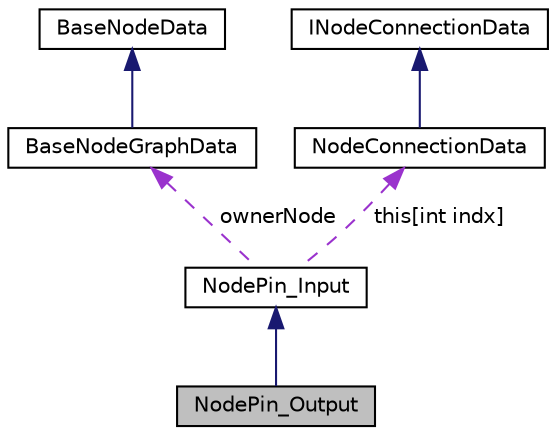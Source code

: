 digraph "NodePin_Output"
{
 // LATEX_PDF_SIZE
  edge [fontname="Helvetica",fontsize="10",labelfontname="Helvetica",labelfontsize="10"];
  node [fontname="Helvetica",fontsize="10",shape=record];
  Node1 [label="NodePin_Output",height=0.2,width=0.4,color="black", fillcolor="grey75", style="filled", fontcolor="black",tooltip=" "];
  Node2 -> Node1 [dir="back",color="midnightblue",fontsize="10",style="solid",fontname="Helvetica"];
  Node2 [label="NodePin_Input",height=0.2,width=0.4,color="black", fillcolor="white", style="filled",URL="$class_node_pin___input.html",tooltip=" "];
  Node3 -> Node2 [dir="back",color="darkorchid3",fontsize="10",style="dashed",label=" ownerNode" ,fontname="Helvetica"];
  Node3 [label="BaseNodeGraphData",height=0.2,width=0.4,color="black", fillcolor="white", style="filled",URL="$class_base_node_graph_data.html",tooltip=" "];
  Node4 -> Node3 [dir="back",color="midnightblue",fontsize="10",style="solid",fontname="Helvetica"];
  Node4 [label="BaseNodeData",height=0.2,width=0.4,color="black", fillcolor="white", style="filled",URL="$class_base_node_data.html",tooltip=" "];
  Node5 -> Node2 [dir="back",color="darkorchid3",fontsize="10",style="dashed",label=" this[int indx]" ,fontname="Helvetica"];
  Node5 [label="NodeConnectionData",height=0.2,width=0.4,color="black", fillcolor="white", style="filled",URL="$struct_node_connection_data.html",tooltip=" "];
  Node6 -> Node5 [dir="back",color="midnightblue",fontsize="10",style="solid",fontname="Helvetica"];
  Node6 [label="INodeConnectionData",height=0.2,width=0.4,color="black", fillcolor="white", style="filled",URL="$interface_i_node_connection_data.html",tooltip=" "];
}
